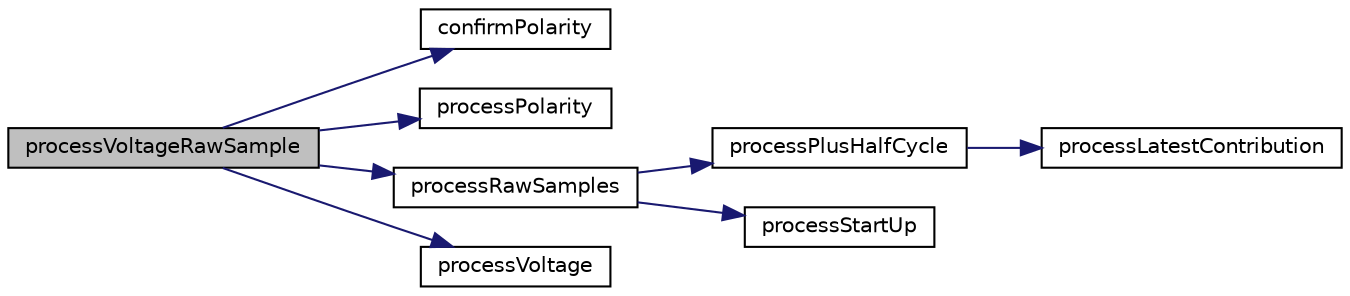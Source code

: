 digraph "processVoltageRawSample"
{
 // LATEX_PDF_SIZE
  bgcolor="transparent";
  edge [fontname="Helvetica",fontsize="10",labelfontname="Helvetica",labelfontsize="10"];
  node [fontname="Helvetica",fontsize="10",shape=record];
  rankdir="LR";
  Node1 [label="processVoltageRawSample",height=0.2,width=0.4,color="black", fillcolor="grey75", style="filled", fontcolor="black",tooltip="Process the current voltage raw sample for the specific phase."];
  Node1 -> Node2 [color="midnightblue",fontsize="10",style="solid",fontname="Helvetica"];
  Node2 [label="confirmPolarity",height=0.2,width=0.4,color="black",URL="$group__TimeCritical.html#gadc681bbd6c00b6c808ad999bc0e49542",tooltip="This routine prevents a zero-crossing point from being declared until a certain number of consecutive..."];
  Node1 -> Node3 [color="midnightblue",fontsize="10",style="solid",fontname="Helvetica"];
  Node3 [label="processPolarity",height=0.2,width=0.4,color="black",URL="$group__TimeCritical.html#ga81f4cbdafdfc13103fdfa34a136cd6fd",tooltip="Process with the polarity for the actual voltage sample for the specific phase."];
  Node1 -> Node4 [color="midnightblue",fontsize="10",style="solid",fontname="Helvetica"];
  Node4 [label="processRawSamples",height=0.2,width=0.4,color="black",URL="$group__TimeCritical.html#ga8cff922940989b7edaa8bd0347f9becc",tooltip="This routine is called by the ISR when a pair of V & I sample becomes available."];
  Node4 -> Node5 [color="midnightblue",fontsize="10",style="solid",fontname="Helvetica"];
  Node5 [label="processPlusHalfCycle",height=0.2,width=0.4,color="black",URL="$group__TimeCritical.html#gaab63947d9b9f7f49dbb62a8ceada3d30",tooltip="Process the start of a new +ve half cycle, for this phase, just after the zero-crossing point."];
  Node5 -> Node6 [color="midnightblue",fontsize="10",style="solid",fontname="Helvetica"];
  Node6 [label="processLatestContribution",height=0.2,width=0.4,color="black",URL="$group__TimeCritical.html#ga21380cdbe3f783dad431ff1a912cbaa1",tooltip="Process the lastest contribution after each phase specific new cycle additional processing is perform..."];
  Node4 -> Node7 [color="midnightblue",fontsize="10",style="solid",fontname="Helvetica"];
  Node7 [label="processStartUp",height=0.2,width=0.4,color="black",URL="$group__TimeCritical.html#ga4bd9766ebd8acc09da5413f6d613f123",tooltip="Process the startup period for the router."];
  Node1 -> Node8 [color="midnightblue",fontsize="10",style="solid",fontname="Helvetica"];
  Node8 [label="processVoltage",height=0.2,width=0.4,color="black",URL="$group__TimeCritical.html#gaed3b88c01657f322f7b985574a3427fd",tooltip="Process the calculation for the current voltage sample for the specific phase."];
}
